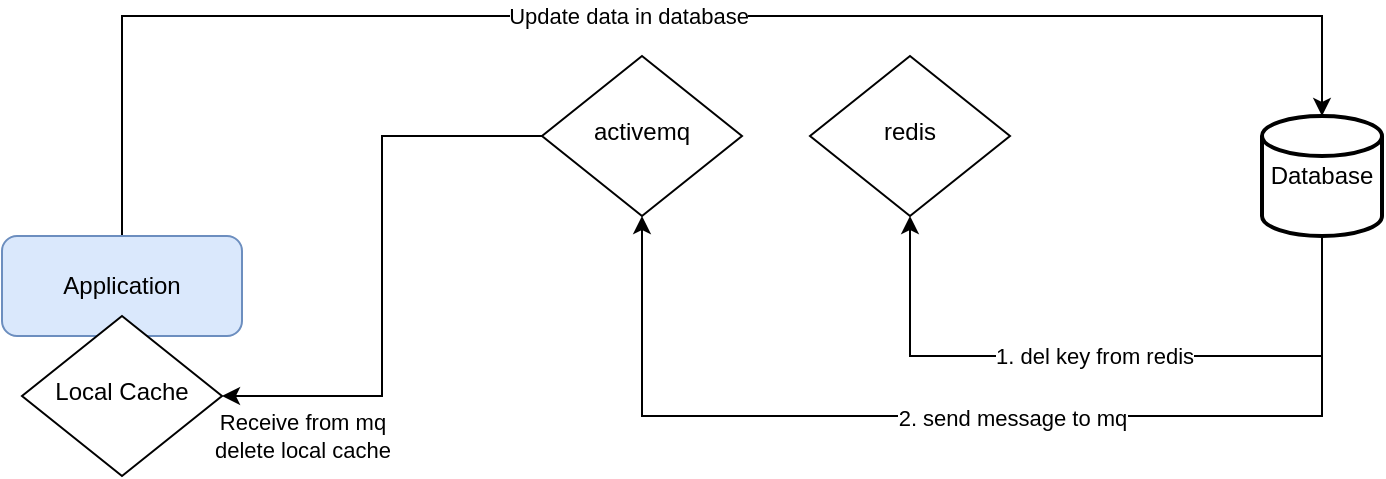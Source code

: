 <mxfile version="14.0.1" type="github"><diagram id="C5RBs43oDa-KdzZeNtuy" name="Page-1"><mxGraphModel dx="1388" dy="657" grid="1" gridSize="10" guides="1" tooltips="1" connect="1" arrows="1" fold="1" page="1" pageScale="1" pageWidth="827" pageHeight="1169" math="0" shadow="0"><root><mxCell id="WIyWlLk6GJQsqaUBKTNV-0"/><mxCell id="WIyWlLk6GJQsqaUBKTNV-1" parent="WIyWlLk6GJQsqaUBKTNV-0"/><mxCell id="BwaIgUR_0Nq7J3aeJW0F-1" style="edgeStyle=orthogonalEdgeStyle;rounded=0;orthogonalLoop=1;jettySize=auto;html=1;entryX=0.5;entryY=0;entryDx=0;entryDy=0;entryPerimeter=0;" edge="1" parent="WIyWlLk6GJQsqaUBKTNV-1" source="WIyWlLk6GJQsqaUBKTNV-3" target="Vhy4su_TTQxmkunyW3Ak-4"><mxGeometry relative="1" as="geometry"><mxPoint x="800" y="80" as="targetPoint"/><Array as="points"><mxPoint x="70" y="120"/><mxPoint x="670" y="120"/></Array></mxGeometry></mxCell><mxCell id="BwaIgUR_0Nq7J3aeJW0F-2" value="Update data in database" style="edgeLabel;html=1;align=center;verticalAlign=middle;resizable=0;points=[];" vertex="1" connectable="0" parent="BwaIgUR_0Nq7J3aeJW0F-1"><mxGeometry x="-0.045" y="4" relative="1" as="geometry"><mxPoint y="4" as="offset"/></mxGeometry></mxCell><mxCell id="WIyWlLk6GJQsqaUBKTNV-3" value="Application" style="rounded=1;whiteSpace=wrap;html=1;fontSize=12;glass=0;strokeWidth=1;shadow=0;fillColor=#dae8fc;strokeColor=#6c8ebf;" parent="WIyWlLk6GJQsqaUBKTNV-1" vertex="1"><mxGeometry x="10" y="230" width="120" height="50" as="geometry"/></mxCell><mxCell id="WIyWlLk6GJQsqaUBKTNV-6" value="Local Cache" style="rhombus;whiteSpace=wrap;html=1;shadow=0;fontFamily=Helvetica;fontSize=12;align=center;strokeWidth=1;spacing=6;spacingTop=-4;" parent="WIyWlLk6GJQsqaUBKTNV-1" vertex="1"><mxGeometry x="20" y="270" width="100" height="80" as="geometry"/></mxCell><mxCell id="WIyWlLk6GJQsqaUBKTNV-10" value="redis" style="rhombus;whiteSpace=wrap;html=1;shadow=0;fontFamily=Helvetica;fontSize=12;align=center;strokeWidth=1;spacing=6;spacingTop=-4;" parent="WIyWlLk6GJQsqaUBKTNV-1" vertex="1"><mxGeometry x="414" y="140" width="100" height="80" as="geometry"/></mxCell><mxCell id="BwaIgUR_0Nq7J3aeJW0F-3" style="edgeStyle=orthogonalEdgeStyle;rounded=0;orthogonalLoop=1;jettySize=auto;html=1;entryX=0.5;entryY=1;entryDx=0;entryDy=0;" edge="1" parent="WIyWlLk6GJQsqaUBKTNV-1" source="Vhy4su_TTQxmkunyW3Ak-4" target="WIyWlLk6GJQsqaUBKTNV-10"><mxGeometry relative="1" as="geometry"><mxPoint x="460" y="290" as="targetPoint"/><Array as="points"><mxPoint x="670" y="290"/><mxPoint x="464" y="290"/></Array></mxGeometry></mxCell><mxCell id="BwaIgUR_0Nq7J3aeJW0F-4" value="1. del key from redis" style="edgeLabel;html=1;align=center;verticalAlign=middle;resizable=0;points=[];" vertex="1" connectable="0" parent="BwaIgUR_0Nq7J3aeJW0F-3"><mxGeometry x="0.039" relative="1" as="geometry"><mxPoint as="offset"/></mxGeometry></mxCell><mxCell id="BwaIgUR_0Nq7J3aeJW0F-5" style="edgeStyle=orthogonalEdgeStyle;rounded=0;orthogonalLoop=1;jettySize=auto;html=1;entryX=0.5;entryY=1;entryDx=0;entryDy=0;" edge="1" parent="WIyWlLk6GJQsqaUBKTNV-1" source="Vhy4su_TTQxmkunyW3Ak-4" target="BwaIgUR_0Nq7J3aeJW0F-0"><mxGeometry relative="1" as="geometry"><mxPoint x="670" y="360" as="targetPoint"/><Array as="points"><mxPoint x="670" y="320"/><mxPoint x="330" y="320"/></Array></mxGeometry></mxCell><mxCell id="BwaIgUR_0Nq7J3aeJW0F-7" value="2. send message to mq" style="edgeLabel;html=1;align=center;verticalAlign=middle;resizable=0;points=[];" vertex="1" connectable="0" parent="BwaIgUR_0Nq7J3aeJW0F-5"><mxGeometry x="-0.075" y="1" relative="1" as="geometry"><mxPoint as="offset"/></mxGeometry></mxCell><mxCell id="Vhy4su_TTQxmkunyW3Ak-4" value="Database" style="strokeWidth=2;html=1;shape=mxgraph.flowchart.database;whiteSpace=wrap;" parent="WIyWlLk6GJQsqaUBKTNV-1" vertex="1"><mxGeometry x="640" y="170" width="60" height="60" as="geometry"/></mxCell><mxCell id="BwaIgUR_0Nq7J3aeJW0F-6" style="edgeStyle=orthogonalEdgeStyle;rounded=0;orthogonalLoop=1;jettySize=auto;html=1;entryX=1;entryY=0.5;entryDx=0;entryDy=0;" edge="1" parent="WIyWlLk6GJQsqaUBKTNV-1" source="BwaIgUR_0Nq7J3aeJW0F-0" target="WIyWlLk6GJQsqaUBKTNV-6"><mxGeometry relative="1" as="geometry"><Array as="points"><mxPoint x="200" y="180"/><mxPoint x="200" y="310"/></Array></mxGeometry></mxCell><mxCell id="BwaIgUR_0Nq7J3aeJW0F-8" value="Receive from mq&lt;br&gt;delete local cache" style="edgeLabel;html=1;align=center;verticalAlign=middle;resizable=0;points=[];" vertex="1" connectable="0" parent="BwaIgUR_0Nq7J3aeJW0F-6"><mxGeometry x="0.586" y="-3" relative="1" as="geometry"><mxPoint x="-20" y="23" as="offset"/></mxGeometry></mxCell><mxCell id="BwaIgUR_0Nq7J3aeJW0F-0" value="activemq" style="rhombus;whiteSpace=wrap;html=1;shadow=0;fontFamily=Helvetica;fontSize=12;align=center;strokeWidth=1;spacing=6;spacingTop=-4;" vertex="1" parent="WIyWlLk6GJQsqaUBKTNV-1"><mxGeometry x="280" y="140" width="100" height="80" as="geometry"/></mxCell></root></mxGraphModel></diagram></mxfile>